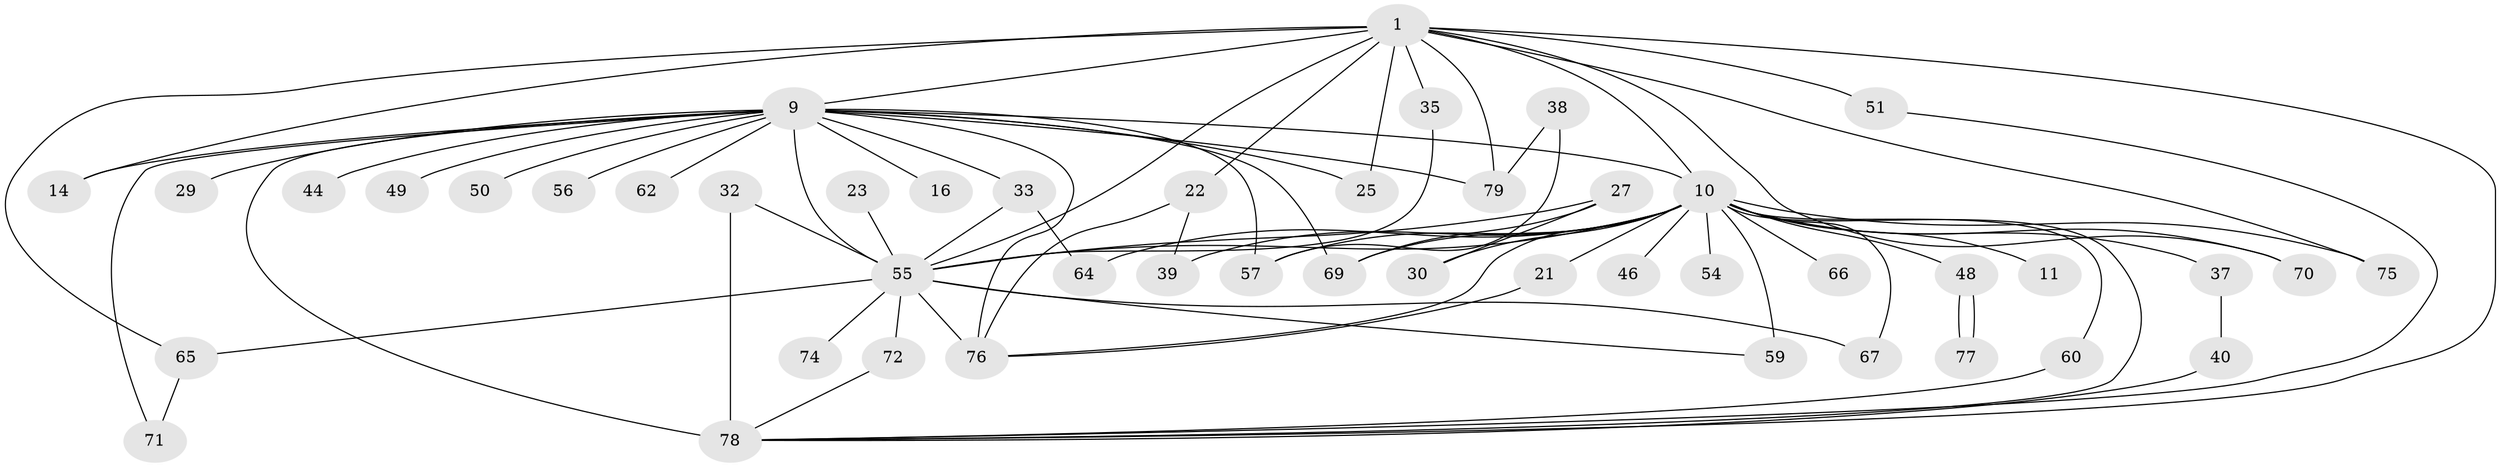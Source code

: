 // original degree distribution, {22: 0.012658227848101266, 19: 0.012658227848101266, 17: 0.05063291139240506, 20: 0.012658227848101266, 18: 0.012658227848101266, 24: 0.012658227848101266, 16: 0.012658227848101266, 2: 0.569620253164557, 8: 0.012658227848101266, 5: 0.02531645569620253, 4: 0.10126582278481013, 3: 0.16455696202531644}
// Generated by graph-tools (version 1.1) at 2025/47/03/04/25 21:47:05]
// undirected, 47 vertices, 79 edges
graph export_dot {
graph [start="1"]
  node [color=gray90,style=filled];
  1;
  9 [super="+6+7"];
  10 [super="+5+8"];
  11;
  14;
  16;
  21;
  22;
  23;
  25;
  27;
  29;
  30;
  32;
  33 [super="+15"];
  35;
  37;
  38;
  39 [super="+26"];
  40;
  44;
  46;
  48;
  49;
  50;
  51 [super="+43"];
  54 [super="+19"];
  55 [super="+47+53"];
  56;
  57 [super="+34"];
  59 [super="+31+18"];
  60;
  62;
  64;
  65 [super="+41"];
  66;
  67;
  69 [super="+36"];
  70;
  71;
  72;
  74;
  75;
  76 [super="+63+61"];
  77;
  78 [super="+68+45+73"];
  79 [super="+20"];
  1 -- 9 [weight=4];
  1 -- 10 [weight=3];
  1 -- 14;
  1 -- 22;
  1 -- 25;
  1 -- 35;
  1 -- 51 [weight=2];
  1 -- 65 [weight=2];
  1 -- 70;
  1 -- 75;
  1 -- 79;
  1 -- 78 [weight=2];
  1 -- 55 [weight=2];
  9 -- 10 [weight=12];
  9 -- 14;
  9 -- 29 [weight=2];
  9 -- 44 [weight=2];
  9 -- 62 [weight=2];
  9 -- 71;
  9 -- 78 [weight=7];
  9 -- 76 [weight=4];
  9 -- 16 [weight=2];
  9 -- 50 [weight=2];
  9 -- 56 [weight=2];
  9 -- 57 [weight=2];
  9 -- 79 [weight=2];
  9 -- 25;
  9 -- 33 [weight=2];
  9 -- 49 [weight=2];
  9 -- 69;
  9 -- 55 [weight=10];
  10 -- 11 [weight=2];
  10 -- 21 [weight=2];
  10 -- 37 [weight=2];
  10 -- 46 [weight=2];
  10 -- 66 [weight=2];
  10 -- 70;
  10 -- 67;
  10 -- 75;
  10 -- 30;
  10 -- 48 [weight=2];
  10 -- 54 [weight=3];
  10 -- 64;
  10 -- 39 [weight=2];
  10 -- 57;
  10 -- 59 [weight=3];
  10 -- 60;
  10 -- 69;
  10 -- 55 [weight=7];
  10 -- 76;
  10 -- 78;
  21 -- 76;
  22 -- 39;
  22 -- 76;
  23 -- 55 [weight=2];
  27 -- 30;
  27 -- 69;
  27 -- 55 [weight=2];
  32 -- 55;
  32 -- 78;
  33 -- 64;
  33 -- 55;
  35 -- 55;
  37 -- 40;
  38 -- 79;
  38 -- 57;
  40 -- 78;
  48 -- 77;
  48 -- 77;
  51 -- 78;
  55 -- 65;
  55 -- 67;
  55 -- 72;
  55 -- 74;
  55 -- 59;
  55 -- 76;
  60 -- 78;
  65 -- 71;
  72 -- 78;
}
